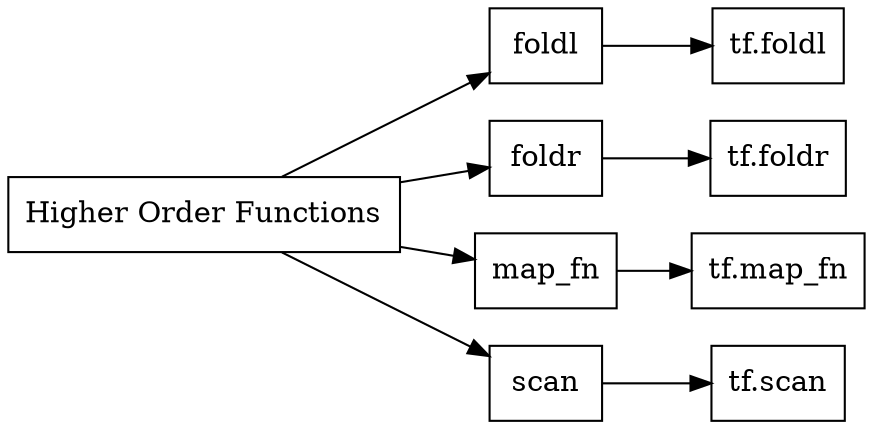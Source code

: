 digraph "Higher Order Functions"{
rankdir="LR"
node [shape="box"]
		"Higher Order Functions" -> "foldl" -> "tf.foldl";
		"Higher Order Functions" -> "foldr" -> "tf.foldr";
		"Higher Order Functions" -> "map_fn" -> "tf.map_fn";
		"Higher Order Functions" -> "scan" -> "tf.scan";
}

